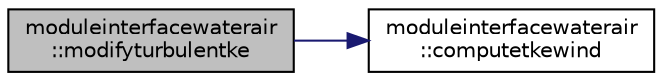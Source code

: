 digraph "moduleinterfacewaterair::modifyturbulentke"
{
 // LATEX_PDF_SIZE
  edge [fontname="Helvetica",fontsize="10",labelfontname="Helvetica",labelfontsize="10"];
  node [fontname="Helvetica",fontsize="10",shape=record];
  rankdir="LR";
  Node1 [label="moduleinterfacewaterair\l::modifyturbulentke",height=0.2,width=0.4,color="black", fillcolor="grey75", style="filled", fontcolor="black",tooltip=" "];
  Node1 -> Node2 [color="midnightblue",fontsize="10",style="solid"];
  Node2 [label="moduleinterfacewaterair\l::computetkewind",height=0.2,width=0.4,color="black", fillcolor="white", style="filled",URL="$namespacemoduleinterfacewaterair.html#afa753f72a101e83d20369a3801986adb",tooltip=" "];
}
